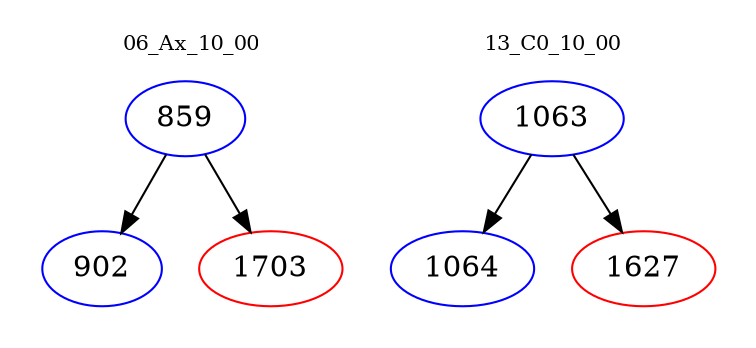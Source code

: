 digraph{
subgraph cluster_0 {
color = white
label = "06_Ax_10_00";
fontsize=10;
T0_859 [label="859", color="blue"]
T0_859 -> T0_902 [color="black"]
T0_902 [label="902", color="blue"]
T0_859 -> T0_1703 [color="black"]
T0_1703 [label="1703", color="red"]
}
subgraph cluster_1 {
color = white
label = "13_C0_10_00";
fontsize=10;
T1_1063 [label="1063", color="blue"]
T1_1063 -> T1_1064 [color="black"]
T1_1064 [label="1064", color="blue"]
T1_1063 -> T1_1627 [color="black"]
T1_1627 [label="1627", color="red"]
}
}
